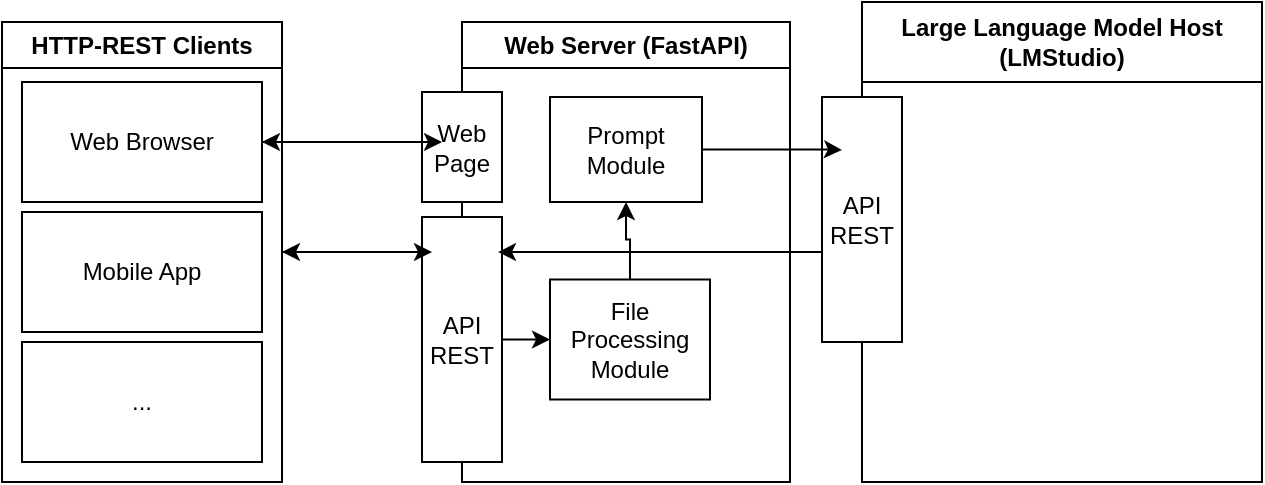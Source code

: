 <mxfile version="27.0.6">
  <diagram name="Página-1" id="eLURuQX9jifcbdVQeic9">
    <mxGraphModel dx="1426" dy="743" grid="1" gridSize="10" guides="1" tooltips="1" connect="1" arrows="1" fold="1" page="1" pageScale="1" pageWidth="827" pageHeight="1169" math="0" shadow="0">
      <root>
        <mxCell id="0" />
        <mxCell id="1" parent="0" />
        <mxCell id="2FMw9tIu3MUywaFxzHTK-3" value="HTTP-REST Clients" style="swimlane;whiteSpace=wrap;html=1;" parent="1" vertex="1">
          <mxGeometry x="60" y="230" width="140" height="230" as="geometry">
            <mxRectangle x="60" y="230" width="140" height="30" as="alternateBounds" />
          </mxGeometry>
        </mxCell>
        <mxCell id="3LL52IQnVMR4-zbJENKP-1" value="Web Browser" style="rounded=0;whiteSpace=wrap;html=1;" vertex="1" parent="2FMw9tIu3MUywaFxzHTK-3">
          <mxGeometry x="10" y="30" width="120" height="60" as="geometry" />
        </mxCell>
        <mxCell id="3LL52IQnVMR4-zbJENKP-2" value="Mobile App" style="rounded=0;whiteSpace=wrap;html=1;" vertex="1" parent="2FMw9tIu3MUywaFxzHTK-3">
          <mxGeometry x="10" y="95" width="120" height="60" as="geometry" />
        </mxCell>
        <mxCell id="3LL52IQnVMR4-zbJENKP-3" value="..." style="rounded=0;whiteSpace=wrap;html=1;" vertex="1" parent="2FMw9tIu3MUywaFxzHTK-3">
          <mxGeometry x="10" y="160" width="120" height="60" as="geometry" />
        </mxCell>
        <mxCell id="3LL52IQnVMR4-zbJENKP-5" value="Web Server (FastAPI)" style="swimlane;whiteSpace=wrap;html=1;" vertex="1" parent="1">
          <mxGeometry x="290" y="230" width="164" height="230" as="geometry">
            <mxRectangle x="60" y="230" width="140" height="30" as="alternateBounds" />
          </mxGeometry>
        </mxCell>
        <mxCell id="3LL52IQnVMR4-zbJENKP-12" value="Web Page" style="rounded=0;whiteSpace=wrap;html=1;" vertex="1" parent="3LL52IQnVMR4-zbJENKP-5">
          <mxGeometry x="-20" y="35" width="40" height="55" as="geometry" />
        </mxCell>
        <mxCell id="3LL52IQnVMR4-zbJENKP-19" style="edgeStyle=orthogonalEdgeStyle;rounded=0;orthogonalLoop=1;jettySize=auto;html=1;exitX=1;exitY=0.5;exitDx=0;exitDy=0;entryX=0;entryY=0.5;entryDx=0;entryDy=0;" edge="1" parent="3LL52IQnVMR4-zbJENKP-5" source="3LL52IQnVMR4-zbJENKP-13" target="3LL52IQnVMR4-zbJENKP-18">
          <mxGeometry relative="1" as="geometry" />
        </mxCell>
        <mxCell id="3LL52IQnVMR4-zbJENKP-13" value="API REST" style="rounded=0;whiteSpace=wrap;html=1;" vertex="1" parent="3LL52IQnVMR4-zbJENKP-5">
          <mxGeometry x="-20" y="97.5" width="40" height="122.5" as="geometry" />
        </mxCell>
        <mxCell id="3LL52IQnVMR4-zbJENKP-24" style="edgeStyle=orthogonalEdgeStyle;rounded=0;orthogonalLoop=1;jettySize=auto;html=1;entryX=0.5;entryY=1;entryDx=0;entryDy=0;" edge="1" parent="3LL52IQnVMR4-zbJENKP-5" source="3LL52IQnVMR4-zbJENKP-18" target="3LL52IQnVMR4-zbJENKP-21">
          <mxGeometry relative="1" as="geometry" />
        </mxCell>
        <mxCell id="3LL52IQnVMR4-zbJENKP-18" value="File Processing Module" style="rounded=0;whiteSpace=wrap;html=1;" vertex="1" parent="3LL52IQnVMR4-zbJENKP-5">
          <mxGeometry x="44" y="128.75" width="80" height="60" as="geometry" />
        </mxCell>
        <mxCell id="3LL52IQnVMR4-zbJENKP-21" value="Prompt Module" style="rounded=0;whiteSpace=wrap;html=1;" vertex="1" parent="3LL52IQnVMR4-zbJENKP-5">
          <mxGeometry x="44" y="37.5" width="76" height="52.5" as="geometry" />
        </mxCell>
        <mxCell id="3LL52IQnVMR4-zbJENKP-14" style="edgeStyle=orthogonalEdgeStyle;rounded=0;orthogonalLoop=1;jettySize=auto;html=1;exitX=1;exitY=0.5;exitDx=0;exitDy=0;entryX=0.125;entryY=0.143;entryDx=0;entryDy=0;entryPerimeter=0;" edge="1" parent="1" source="2FMw9tIu3MUywaFxzHTK-3" target="3LL52IQnVMR4-zbJENKP-13">
          <mxGeometry relative="1" as="geometry" />
        </mxCell>
        <mxCell id="3LL52IQnVMR4-zbJENKP-15" style="edgeStyle=orthogonalEdgeStyle;rounded=0;orthogonalLoop=1;jettySize=auto;html=1;entryX=1;entryY=0.5;entryDx=0;entryDy=0;" edge="1" parent="1" source="3LL52IQnVMR4-zbJENKP-13" target="2FMw9tIu3MUywaFxzHTK-3">
          <mxGeometry relative="1" as="geometry">
            <mxPoint x="200" y="388.75" as="targetPoint" />
            <Array as="points">
              <mxPoint x="250" y="345" />
              <mxPoint x="250" y="345" />
            </Array>
          </mxGeometry>
        </mxCell>
        <mxCell id="3LL52IQnVMR4-zbJENKP-16" style="edgeStyle=orthogonalEdgeStyle;rounded=0;orthogonalLoop=1;jettySize=auto;html=1;entryX=0.25;entryY=0.455;entryDx=0;entryDy=0;entryPerimeter=0;" edge="1" parent="1" source="3LL52IQnVMR4-zbJENKP-1" target="3LL52IQnVMR4-zbJENKP-12">
          <mxGeometry relative="1" as="geometry" />
        </mxCell>
        <mxCell id="3LL52IQnVMR4-zbJENKP-17" style="edgeStyle=orthogonalEdgeStyle;rounded=0;orthogonalLoop=1;jettySize=auto;html=1;" edge="1" parent="1" source="3LL52IQnVMR4-zbJENKP-12" target="3LL52IQnVMR4-zbJENKP-1">
          <mxGeometry relative="1" as="geometry">
            <Array as="points">
              <mxPoint x="250" y="290" />
              <mxPoint x="250" y="290" />
            </Array>
          </mxGeometry>
        </mxCell>
        <mxCell id="3LL52IQnVMR4-zbJENKP-20" value="Large Language Model Host (LMStudio)" style="swimlane;whiteSpace=wrap;html=1;startSize=40;" vertex="1" parent="1">
          <mxGeometry x="490" y="220" width="200" height="240" as="geometry" />
        </mxCell>
        <mxCell id="3LL52IQnVMR4-zbJENKP-22" value="API REST" style="rounded=0;whiteSpace=wrap;html=1;" vertex="1" parent="3LL52IQnVMR4-zbJENKP-20">
          <mxGeometry x="-20" y="47.5" width="40" height="122.5" as="geometry" />
        </mxCell>
        <mxCell id="3LL52IQnVMR4-zbJENKP-25" style="edgeStyle=orthogonalEdgeStyle;rounded=0;orthogonalLoop=1;jettySize=auto;html=1;exitX=1;exitY=0.5;exitDx=0;exitDy=0;" edge="1" parent="1" source="3LL52IQnVMR4-zbJENKP-21">
          <mxGeometry relative="1" as="geometry">
            <mxPoint x="480" y="294" as="targetPoint" />
            <Array as="points">
              <mxPoint x="475" y="294" />
            </Array>
          </mxGeometry>
        </mxCell>
        <mxCell id="3LL52IQnVMR4-zbJENKP-26" style="edgeStyle=orthogonalEdgeStyle;rounded=0;orthogonalLoop=1;jettySize=auto;html=1;entryX=0.95;entryY=0.143;entryDx=0;entryDy=0;entryPerimeter=0;" edge="1" parent="1" source="3LL52IQnVMR4-zbJENKP-22" target="3LL52IQnVMR4-zbJENKP-13">
          <mxGeometry relative="1" as="geometry">
            <Array as="points">
              <mxPoint x="430" y="345" />
              <mxPoint x="430" y="345" />
            </Array>
          </mxGeometry>
        </mxCell>
      </root>
    </mxGraphModel>
  </diagram>
</mxfile>
